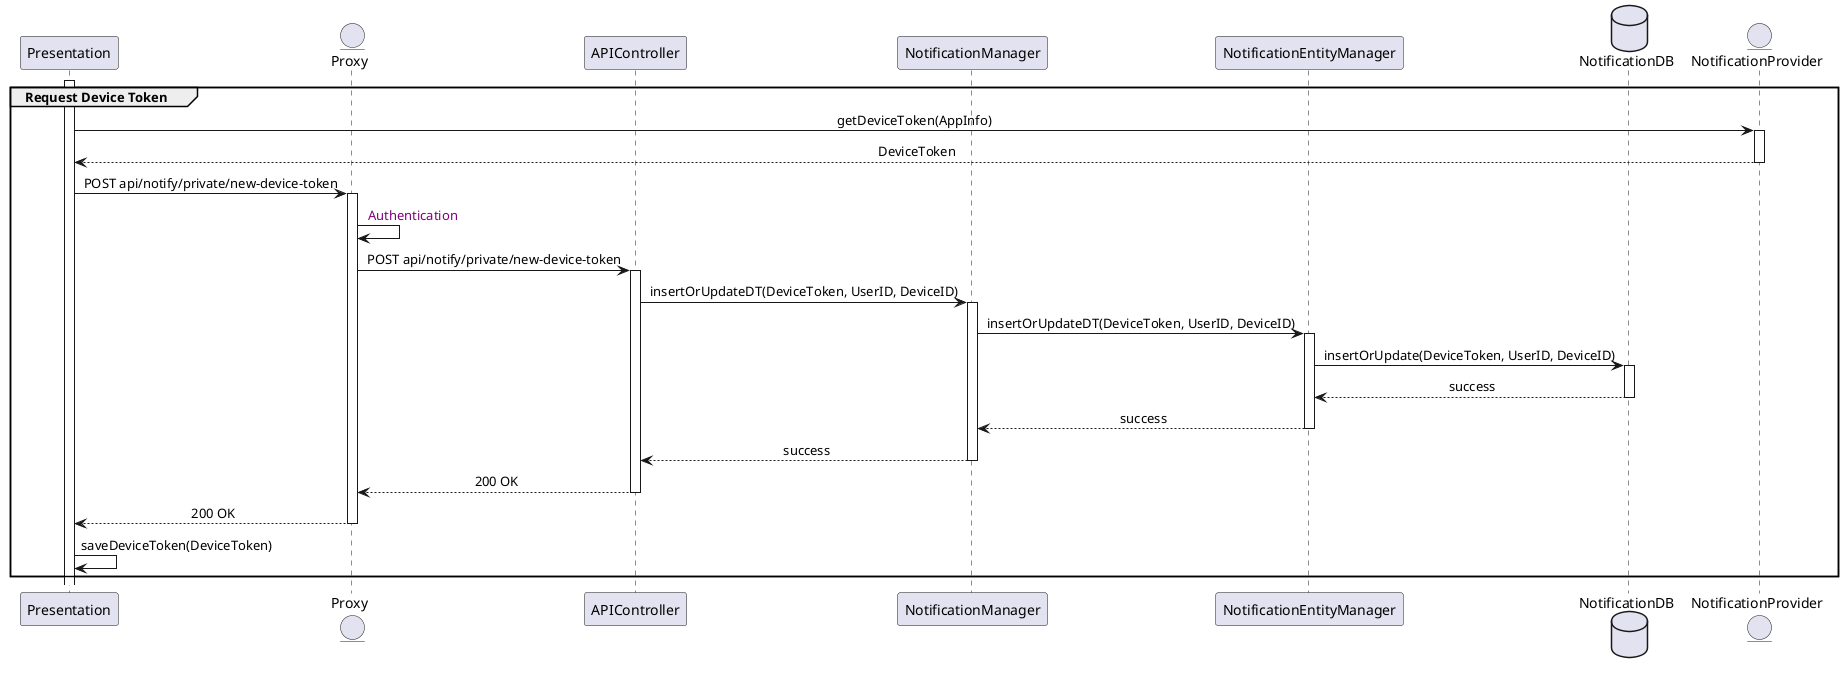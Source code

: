 @startuml 
skinparam sequenceMessageAlign center

participant Presentation
entity Proxy
participant APIController
participant NotificationManager
participant NotificationEntityManager
database NotificationDB
entity NotificationProvider

activate Presentation
group Request Device Token
Presentation -> NotificationProvider : getDeviceToken(AppInfo)
activate NotificationProvider
NotificationProvider --> Presentation : DeviceToken
deactivate NotificationProvider
Presentation -> Proxy : POST api/notify/private/new-device-token
activate Proxy
Proxy -> Proxy : <color:purple> Authentication
Proxy -> APIController : POST api/notify/private/new-device-token
activate APIController
APIController -> NotificationManager : insertOrUpdateDT(DeviceToken, UserID, DeviceID)
activate NotificationManager
NotificationManager -> NotificationEntityManager : insertOrUpdateDT(DeviceToken, UserID, DeviceID)
activate NotificationEntityManager
NotificationEntityManager -> NotificationDB : insertOrUpdate(DeviceToken, UserID, DeviceID)
activate NotificationDB
NotificationDB --> NotificationEntityManager : success
deactivate NotificationDB
NotificationEntityManager --> NotificationManager : success
deactivate NotificationEntityManager
NotificationManager --> APIController : success
deactivate NotificationManager
APIController --> Proxy : 200 OK
deactivate APIController
Proxy --> Presentation : 200 OK
deactivate Proxy
Presentation -> Presentation : saveDeviceToken(DeviceToken)
end

@enduml